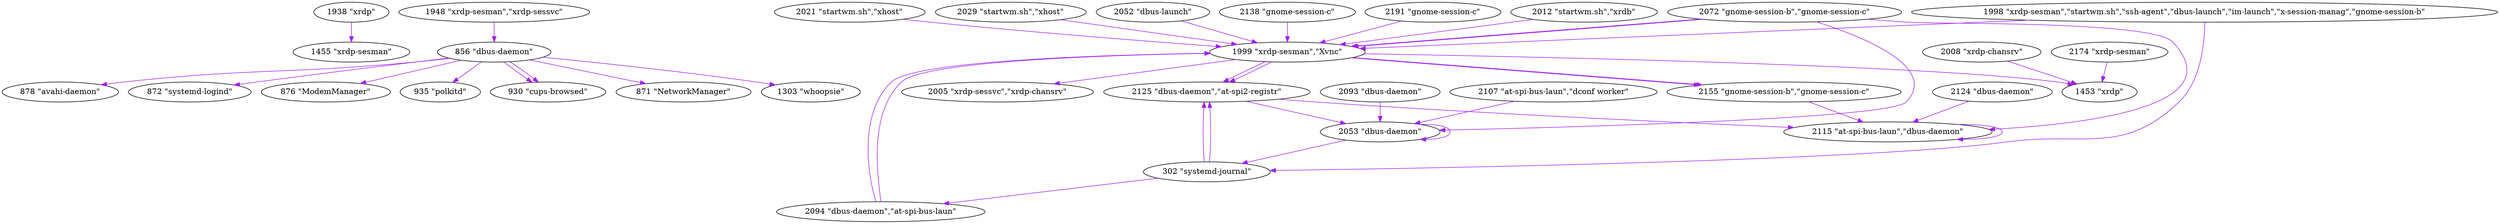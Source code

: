 digraph abc{
1938 [label="1938 \"xrdp\"" ];
1455 [label="1455 \"xrdp-sesman\"" ];
1948 [label="1948 \"xrdp-sesman\",\"xrdp-sessvc\"" ];
856 [label="856 \"dbus-daemon\"" ];
1998 [label="1998 \"xrdp-sesman\",\"startwm.sh\",\"ssh-agent\",\"dbus-launch\",\"im-launch\",\"x-session-manag\",\"gnome-session-b\"" ];
1999 [label="1999 \"xrdp-sesman\",\"Xvnc\"" ];
302 [label="302 \"systemd-journal\"" ];
1453 [label="1453 \"xrdp\"" ];
2125 [label="2125 \"dbus-daemon\",\"at-spi2-registr\"" ];
2155 [label="2155 \"gnome-session-b\",\"gnome-session-c\"" ];
2005 [label="2005 \"xrdp-sessvc\",\"xrdp-chansrv\"" ];
2008 [label="2008 \"xrdp-chansrv\"" ];
2012 [label="2012 \"startwm.sh\",\"xrdb\"" ];
2021 [label="2021 \"startwm.sh\",\"xhost\"" ];
2029 [label="2029 \"startwm.sh\",\"xhost\"" ];
2052 [label="2052 \"dbus-launch\"" ];
2053 [label="2053 \"dbus-daemon\"" ];
2072 [label="2072 \"gnome-session-b\",\"gnome-session-c\"" ];
2115 [label="2115 \"at-spi-bus-laun\",\"dbus-daemon\"" ];
2093 [label="2093 \"dbus-daemon\"" ];
2094 [label="2094 \"dbus-daemon\",\"at-spi-bus-laun\"" ];
2107 [label="2107 \"at-spi-bus-laun\",\"dconf worker\"" ];
2124 [label="2124 \"dbus-daemon\"" ];
2138 [label="2138 \"gnome-session-c\"" ];
2174 [label="2174 \"xrdp-sesman\"" ];
2191 [label="2191 \"gnome-session-c\"" ];
878 [label="878 \"avahi-daemon\"" ];
872 [label="872 \"systemd-logind\"" ];
876 [label="876 \"ModemManager\"" ];
935 [label="935 \"polkitd\"" ];
930 [label="930 \"cups-browsed\"" ];
871 [label="871 \"NetworkManager\"" ];
1303 [label="1303 \"whoopsie\"" ];
1938 -> 1455 [ color="purple" ];
1948 -> 856 [ color="purple" ];
1998 -> 1999 [ color="purple" ];
1998 -> 302 [ color="purple" ];
1999 -> 1453 [ color="purple" ];
1999 -> 2125 [ color="purple" ];
1999 -> 2125 [ color="purple" ];
1999 -> 2155 [ color="purple" ];
1999 -> 2155 [ color="purple" ];
1999 -> 2005 [ color="purple" ];
2008 -> 1453 [ color="purple" ];
2012 -> 1999 [ color="purple" ];
2021 -> 1999 [ color="purple" ];
2029 -> 1999 [ color="purple" ];
2052 -> 1999 [ color="purple" ];
2053 -> 2053 [ color="purple" ];
2053 -> 302 [ color="purple" ];
2072 -> 1999 [ color="purple" ];
2072 -> 1999 [ color="purple" ];
2072 -> 2053 [ color="purple" ];
2072 -> 2115 [ color="purple" ];
2093 -> 2053 [ color="purple" ];
2094 -> 1999 [ color="purple" ];
2094 -> 1999 [ color="purple" ];
2107 -> 2053 [ color="purple" ];
2115 -> 2115 [ color="purple" ];
2124 -> 2115 [ color="purple" ];
2125 -> 2053 [ color="purple" ];
2125 -> 2115 [ color="purple" ];
2138 -> 1999 [ color="purple" ];
2155 -> 2115 [ color="purple" ];
2174 -> 1453 [ color="purple" ];
2191 -> 1999 [ color="purple" ];
302 -> 2094 [ color="purple" ];
302 -> 2125 [ color="purple" ];
302 -> 2125 [ color="purple" ];
856 -> 878 [ color="purple" ];
856 -> 872 [ color="purple" ];
856 -> 876 [ color="purple" ];
856 -> 935 [ color="purple" ];
856 -> 930 [ color="purple" ];
856 -> 930 [ color="purple" ];
856 -> 871 [ color="purple" ];
856 -> 1303 [ color="purple" ];

}
